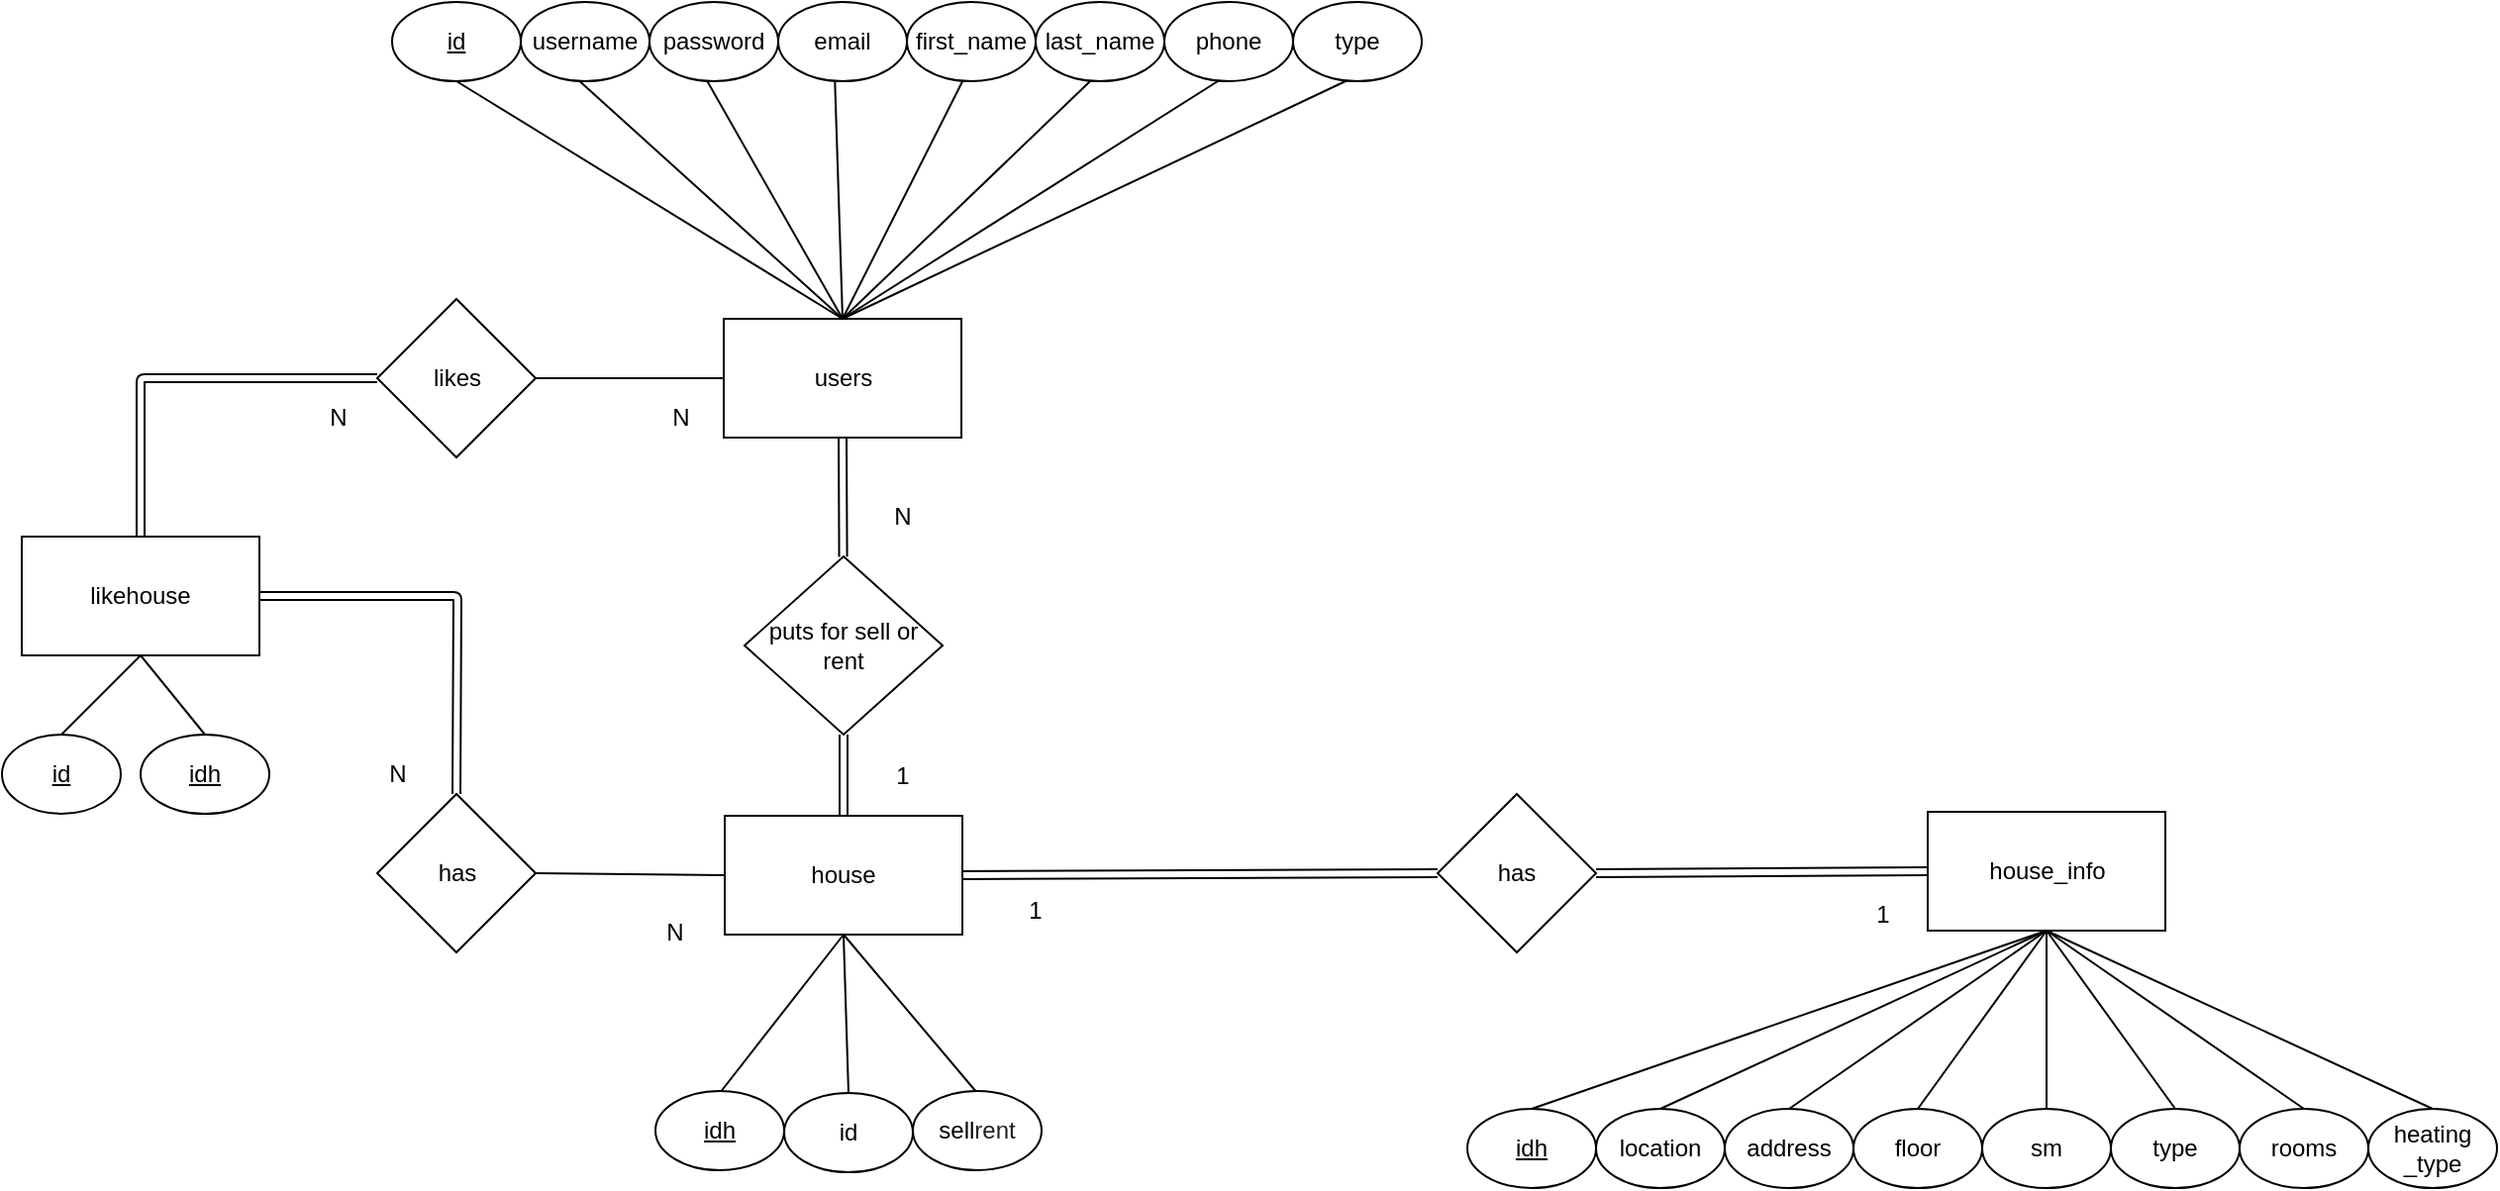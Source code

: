 <mxfile version="12.1.3" pages="1"><diagram id="Fq5CSVlMy0j9yJiNqs-L" name="Page-1"><mxGraphModel dx="2483" dy="707" grid="1" gridSize="10" guides="1" tooltips="1" connect="1" arrows="1" fold="1" page="1" pageScale="1" pageWidth="827" pageHeight="1169" math="0" shadow="0"><root><mxCell id="0"/><mxCell id="1" parent="0"/><mxCell id="fcHX3YLDzdFkeANwsB-M-1" value="users" style="rounded=0;whiteSpace=wrap;html=1;" vertex="1" parent="1"><mxGeometry x="94.5" y="230" width="120" height="60" as="geometry"/></mxCell><mxCell id="fcHX3YLDzdFkeANwsB-M-2" value="house" style="rounded=0;whiteSpace=wrap;html=1;" vertex="1" parent="1"><mxGeometry x="95" y="481" width="120" height="60" as="geometry"/></mxCell><mxCell id="fcHX3YLDzdFkeANwsB-M-3" value="likehouse" style="rounded=0;whiteSpace=wrap;html=1;" vertex="1" parent="1"><mxGeometry x="-260" y="340" width="120" height="60" as="geometry"/></mxCell><mxCell id="fcHX3YLDzdFkeANwsB-M-4" value="" style="endArrow=none;html=1;entryX=0.5;entryY=0;entryDx=0;entryDy=0;exitX=0.5;exitY=1;exitDx=0;exitDy=0;" edge="1" parent="1" source="fcHX3YLDzdFkeANwsB-M-5" target="fcHX3YLDzdFkeANwsB-M-1"><mxGeometry width="50" height="50" relative="1" as="geometry"><mxPoint x="47" y="120" as="sourcePoint"/><mxPoint x="77" y="540" as="targetPoint"/></mxGeometry></mxCell><mxCell id="fcHX3YLDzdFkeANwsB-M-5" value="&lt;u&gt;id&lt;/u&gt;" style="ellipse;whiteSpace=wrap;html=1;" vertex="1" parent="1"><mxGeometry x="-73" y="70" width="65" height="40" as="geometry"/></mxCell><mxCell id="fcHX3YLDzdFkeANwsB-M-7" value="" style="endArrow=none;html=1;entryX=0.5;entryY=0;entryDx=0;entryDy=0;exitX=0.44;exitY=0.975;exitDx=0;exitDy=0;exitPerimeter=0;" edge="1" parent="1" source="fcHX3YLDzdFkeANwsB-M-8" target="fcHX3YLDzdFkeANwsB-M-1"><mxGeometry width="50" height="50" relative="1" as="geometry"><mxPoint x="147" y="120.0" as="sourcePoint"/><mxPoint x="207" y="210" as="targetPoint"/></mxGeometry></mxCell><mxCell id="fcHX3YLDzdFkeANwsB-M-8" value="username" style="ellipse;whiteSpace=wrap;html=1;" vertex="1" parent="1"><mxGeometry x="-8" y="70" width="65" height="40" as="geometry"/></mxCell><mxCell id="fcHX3YLDzdFkeANwsB-M-9" value="" style="endArrow=none;html=1;exitX=0.44;exitY=0.975;exitDx=0;exitDy=0;exitPerimeter=0;entryX=0.5;entryY=0;entryDx=0;entryDy=0;" edge="1" parent="1" source="fcHX3YLDzdFkeANwsB-M-10" target="fcHX3YLDzdFkeANwsB-M-1"><mxGeometry width="50" height="50" relative="1" as="geometry"><mxPoint x="227" y="120.0" as="sourcePoint"/><mxPoint x="167" y="230" as="targetPoint"/></mxGeometry></mxCell><mxCell id="fcHX3YLDzdFkeANwsB-M-10" value="password" style="ellipse;whiteSpace=wrap;html=1;" vertex="1" parent="1"><mxGeometry x="57" y="70" width="65" height="40" as="geometry"/></mxCell><mxCell id="fcHX3YLDzdFkeANwsB-M-12" value="" style="endArrow=none;html=1;exitX=0.44;exitY=0.975;exitDx=0;exitDy=0;exitPerimeter=0;entryX=0.5;entryY=0;entryDx=0;entryDy=0;" edge="1" parent="1" source="fcHX3YLDzdFkeANwsB-M-13" target="fcHX3YLDzdFkeANwsB-M-1"><mxGeometry width="50" height="50" relative="1" as="geometry"><mxPoint x="307" y="120.0" as="sourcePoint"/><mxPoint x="187" y="210" as="targetPoint"/></mxGeometry></mxCell><mxCell id="fcHX3YLDzdFkeANwsB-M-13" value="email" style="ellipse;whiteSpace=wrap;html=1;" vertex="1" parent="1"><mxGeometry x="122" y="70" width="65" height="40" as="geometry"/></mxCell><mxCell id="fcHX3YLDzdFkeANwsB-M-14" value="" style="endArrow=none;html=1;exitX=0.44;exitY=0.975;exitDx=0;exitDy=0;exitPerimeter=0;entryX=0.5;entryY=0;entryDx=0;entryDy=0;" edge="1" parent="1" source="fcHX3YLDzdFkeANwsB-M-15" target="fcHX3YLDzdFkeANwsB-M-1"><mxGeometry width="50" height="50" relative="1" as="geometry"><mxPoint x="362" y="120.0" as="sourcePoint"/><mxPoint x="162" y="210" as="targetPoint"/></mxGeometry></mxCell><mxCell id="fcHX3YLDzdFkeANwsB-M-15" value="first_name" style="ellipse;whiteSpace=wrap;html=1;" vertex="1" parent="1"><mxGeometry x="187" y="70" width="65" height="40" as="geometry"/></mxCell><mxCell id="fcHX3YLDzdFkeANwsB-M-16" value="" style="endArrow=none;html=1;exitX=0.44;exitY=0.975;exitDx=0;exitDy=0;exitPerimeter=0;entryX=0.5;entryY=0;entryDx=0;entryDy=0;" edge="1" parent="1" source="fcHX3YLDzdFkeANwsB-M-17" target="fcHX3YLDzdFkeANwsB-M-1"><mxGeometry width="50" height="50" relative="1" as="geometry"><mxPoint x="422" y="130.0" as="sourcePoint"/><mxPoint x="107" y="210" as="targetPoint"/></mxGeometry></mxCell><mxCell id="fcHX3YLDzdFkeANwsB-M-17" value="last_name" style="ellipse;whiteSpace=wrap;html=1;" vertex="1" parent="1"><mxGeometry x="252" y="70" width="65" height="40" as="geometry"/></mxCell><mxCell id="fcHX3YLDzdFkeANwsB-M-20" value="" style="endArrow=none;html=1;exitX=0.44;exitY=0.975;exitDx=0;exitDy=0;exitPerimeter=0;entryX=0.5;entryY=0;entryDx=0;entryDy=0;" edge="1" parent="1" source="fcHX3YLDzdFkeANwsB-M-21" target="fcHX3YLDzdFkeANwsB-M-1"><mxGeometry width="50" height="50" relative="1" as="geometry"><mxPoint x="482" y="130.0" as="sourcePoint"/><mxPoint x="227" y="220" as="targetPoint"/></mxGeometry></mxCell><mxCell id="fcHX3YLDzdFkeANwsB-M-21" value="phone" style="ellipse;whiteSpace=wrap;html=1;" vertex="1" parent="1"><mxGeometry x="317" y="70" width="65" height="40" as="geometry"/></mxCell><mxCell id="fcHX3YLDzdFkeANwsB-M-22" value="" style="endArrow=none;html=1;exitX=0.5;exitY=0;exitDx=0;exitDy=0;entryX=0.5;entryY=1;entryDx=0;entryDy=0;" edge="1" parent="1" target="fcHX3YLDzdFkeANwsB-M-2"><mxGeometry width="50" height="50" relative="1" as="geometry"><mxPoint x="92.5" y="621" as="sourcePoint"/><mxPoint x="175" y="566" as="targetPoint"/></mxGeometry></mxCell><mxCell id="fcHX3YLDzdFkeANwsB-M-23" value="&lt;u&gt;idh&lt;/u&gt;" style="ellipse;whiteSpace=wrap;html=1;" vertex="1" parent="1"><mxGeometry x="60" y="620" width="65" height="40" as="geometry"/></mxCell><mxCell id="fcHX3YLDzdFkeANwsB-M-30" value="" style="endArrow=none;html=1;exitX=0.5;exitY=0;exitDx=0;exitDy=0;entryX=0.5;entryY=1;entryDx=0;entryDy=0;" edge="1" parent="1" source="fcHX3YLDzdFkeANwsB-M-31" target="fcHX3YLDzdFkeANwsB-M-2"><mxGeometry width="50" height="50" relative="1" as="geometry"><mxPoint x="155" y="406.0" as="sourcePoint"/><mxPoint x="115" y="566" as="targetPoint"/></mxGeometry></mxCell><mxCell id="fcHX3YLDzdFkeANwsB-M-31" value="id" style="ellipse;whiteSpace=wrap;html=1;" vertex="1" parent="1"><mxGeometry x="125" y="621" width="65" height="40" as="geometry"/></mxCell><mxCell id="fcHX3YLDzdFkeANwsB-M-34" value="" style="endArrow=none;html=1;exitX=0.5;exitY=0;exitDx=0;exitDy=0;entryX=0.5;entryY=1;entryDx=0;entryDy=0;" edge="1" parent="1" target="fcHX3YLDzdFkeANwsB-M-2"><mxGeometry width="50" height="50" relative="1" as="geometry"><mxPoint x="222.5" y="621" as="sourcePoint"/><mxPoint x="235" y="556" as="targetPoint"/></mxGeometry></mxCell><mxCell id="fcHX3YLDzdFkeANwsB-M-35" value="sell&lt;span style=&quot;color: rgb(32 , 33 , 36) ; font-family: &amp;#34;google sans&amp;#34; , &amp;#34;arial&amp;#34; , sans-serif ; text-align: left ; white-space: pre-wrap&quot;&gt;rent&lt;/span&gt;" style="ellipse;whiteSpace=wrap;html=1;" vertex="1" parent="1"><mxGeometry x="190" y="620" width="65" height="40" as="geometry"/></mxCell><mxCell id="fcHX3YLDzdFkeANwsB-M-41" value="house_info" style="rounded=0;whiteSpace=wrap;html=1;" vertex="1" parent="1"><mxGeometry x="702.5" y="479" width="120" height="60" as="geometry"/></mxCell><mxCell id="fcHX3YLDzdFkeANwsB-M-42" value="" style="endArrow=none;html=1;exitX=0.5;exitY=0;exitDx=0;exitDy=0;entryX=0.5;entryY=1;entryDx=0;entryDy=0;" edge="1" parent="1" source="fcHX3YLDzdFkeANwsB-M-43" target="fcHX3YLDzdFkeANwsB-M-41"><mxGeometry width="50" height="50" relative="1" as="geometry"><mxPoint x="490" y="410" as="sourcePoint"/><mxPoint x="610" y="570" as="targetPoint"/></mxGeometry></mxCell><mxCell id="fcHX3YLDzdFkeANwsB-M-43" value="&lt;u&gt;idh&lt;/u&gt;" style="ellipse;whiteSpace=wrap;html=1;" vertex="1" parent="1"><mxGeometry x="470" y="629" width="65" height="40" as="geometry"/></mxCell><mxCell id="fcHX3YLDzdFkeANwsB-M-44" value="" style="endArrow=none;html=1;exitX=0.5;exitY=0;exitDx=0;exitDy=0;entryX=0.5;entryY=1;entryDx=0;entryDy=0;" edge="1" parent="1" source="fcHX3YLDzdFkeANwsB-M-45" target="fcHX3YLDzdFkeANwsB-M-41"><mxGeometry width="50" height="50" relative="1" as="geometry"><mxPoint x="590" y="410.0" as="sourcePoint"/><mxPoint x="610" y="570" as="targetPoint"/></mxGeometry></mxCell><mxCell id="fcHX3YLDzdFkeANwsB-M-45" value="address" style="ellipse;whiteSpace=wrap;html=1;" vertex="1" parent="1"><mxGeometry x="600" y="629" width="65" height="40" as="geometry"/></mxCell><mxCell id="fcHX3YLDzdFkeANwsB-M-46" value="" style="endArrow=none;html=1;exitX=0.5;exitY=0;exitDx=0;exitDy=0;entryX=0.5;entryY=1;entryDx=0;entryDy=0;" edge="1" parent="1" source="fcHX3YLDzdFkeANwsB-M-47" target="fcHX3YLDzdFkeANwsB-M-41"><mxGeometry width="50" height="50" relative="1" as="geometry"><mxPoint x="650" y="410.0" as="sourcePoint"/><mxPoint x="600" y="560" as="targetPoint"/></mxGeometry></mxCell><mxCell id="fcHX3YLDzdFkeANwsB-M-47" value="location" style="ellipse;whiteSpace=wrap;html=1;" vertex="1" parent="1"><mxGeometry x="535" y="629" width="65" height="40" as="geometry"/></mxCell><mxCell id="fcHX3YLDzdFkeANwsB-M-52" value="" style="endArrow=none;html=1;exitX=0.5;exitY=0;exitDx=0;exitDy=0;entryX=0.5;entryY=1;entryDx=0;entryDy=0;" edge="1" parent="1" source="fcHX3YLDzdFkeANwsB-M-53" target="fcHX3YLDzdFkeANwsB-M-41"><mxGeometry width="50" height="50" relative="1" as="geometry"><mxPoint x="660" y="420.0" as="sourcePoint"/><mxPoint x="620" y="560" as="targetPoint"/></mxGeometry></mxCell><mxCell id="fcHX3YLDzdFkeANwsB-M-53" value="floor" style="ellipse;whiteSpace=wrap;html=1;" vertex="1" parent="1"><mxGeometry x="665" y="629" width="65" height="40" as="geometry"/></mxCell><mxCell id="fcHX3YLDzdFkeANwsB-M-54" value="" style="endArrow=none;html=1;exitX=0.5;exitY=0;exitDx=0;exitDy=0;entryX=0.5;entryY=1;entryDx=0;entryDy=0;" edge="1" parent="1" source="fcHX3YLDzdFkeANwsB-M-55" target="fcHX3YLDzdFkeANwsB-M-3"><mxGeometry width="50" height="50" relative="1" as="geometry"><mxPoint x="-325" y="350" as="sourcePoint"/><mxPoint x="-205" y="490" as="targetPoint"/></mxGeometry></mxCell><mxCell id="fcHX3YLDzdFkeANwsB-M-55" value="&lt;u&gt;id&lt;/u&gt;" style="ellipse;whiteSpace=wrap;html=1;" vertex="1" parent="1"><mxGeometry x="-270" y="440" width="60" height="40" as="geometry"/></mxCell><mxCell id="fcHX3YLDzdFkeANwsB-M-58" value="" style="endArrow=none;html=1;exitX=0.5;exitY=0;exitDx=0;exitDy=0;entryX=0.5;entryY=1;entryDx=0;entryDy=0;" edge="1" parent="1" source="fcHX3YLDzdFkeANwsB-M-59" target="fcHX3YLDzdFkeANwsB-M-3"><mxGeometry width="50" height="50" relative="1" as="geometry"><mxPoint x="-135" y="315.0" as="sourcePoint"/><mxPoint x="-185" y="491" as="targetPoint"/></mxGeometry></mxCell><mxCell id="fcHX3YLDzdFkeANwsB-M-59" value="idh" style="ellipse;whiteSpace=wrap;html=1;fontStyle=4" vertex="1" parent="1"><mxGeometry x="-200" y="440" width="65" height="40" as="geometry"/></mxCell><mxCell id="fcHX3YLDzdFkeANwsB-M-60" value="" style="endArrow=none;html=1;exitX=0.44;exitY=0.975;exitDx=0;exitDy=0;exitPerimeter=0;entryX=0.5;entryY=0;entryDx=0;entryDy=0;" edge="1" parent="1" source="fcHX3YLDzdFkeANwsB-M-61" target="fcHX3YLDzdFkeANwsB-M-1"><mxGeometry width="50" height="50" relative="1" as="geometry"><mxPoint x="542" y="130.0" as="sourcePoint"/><mxPoint x="237" y="230" as="targetPoint"/></mxGeometry></mxCell><mxCell id="fcHX3YLDzdFkeANwsB-M-61" value="type" style="ellipse;whiteSpace=wrap;html=1;" vertex="1" parent="1"><mxGeometry x="382" y="70" width="65" height="40" as="geometry"/></mxCell><mxCell id="fcHX3YLDzdFkeANwsB-M-62" value="puts for sell or rent" style="rhombus;whiteSpace=wrap;html=1;" vertex="1" parent="1"><mxGeometry x="105" y="350" width="100" height="90" as="geometry"/></mxCell><mxCell id="fcHX3YLDzdFkeANwsB-M-63" value="" style="endArrow=none;html=1;exitX=0.5;exitY=0;exitDx=0;exitDy=0;entryX=0.5;entryY=1;entryDx=0;entryDy=0;" edge="1" parent="1" source="fcHX3YLDzdFkeANwsB-M-64" target="fcHX3YLDzdFkeANwsB-M-41"><mxGeometry width="50" height="50" relative="1" as="geometry"><mxPoint x="720" y="420.0" as="sourcePoint"/><mxPoint x="680" y="550" as="targetPoint"/></mxGeometry></mxCell><mxCell id="fcHX3YLDzdFkeANwsB-M-64" value="sm" style="ellipse;whiteSpace=wrap;html=1;" vertex="1" parent="1"><mxGeometry x="730" y="629" width="65" height="40" as="geometry"/></mxCell><mxCell id="fcHX3YLDzdFkeANwsB-M-65" value="" style="endArrow=none;html=1;exitX=0.5;exitY=0;exitDx=0;exitDy=0;entryX=0.5;entryY=1;entryDx=0;entryDy=0;" edge="1" parent="1" source="fcHX3YLDzdFkeANwsB-M-66" target="fcHX3YLDzdFkeANwsB-M-41"><mxGeometry width="50" height="50" relative="1" as="geometry"><mxPoint x="885" y="700.0" as="sourcePoint"/><mxPoint x="680" y="540" as="targetPoint"/></mxGeometry></mxCell><mxCell id="fcHX3YLDzdFkeANwsB-M-66" value="type" style="ellipse;whiteSpace=wrap;html=1;" vertex="1" parent="1"><mxGeometry x="795" y="629" width="65" height="40" as="geometry"/></mxCell><mxCell id="fcHX3YLDzdFkeANwsB-M-68" value="has" style="rhombus;whiteSpace=wrap;html=1;" vertex="1" parent="1"><mxGeometry x="455" y="470" width="80" height="80" as="geometry"/></mxCell><mxCell id="fcHX3YLDzdFkeANwsB-M-69" value="" style="endArrow=none;html=1;exitX=0.5;exitY=0;exitDx=0;exitDy=0;entryX=0.5;entryY=1;entryDx=0;entryDy=0;" edge="1" parent="1" source="fcHX3YLDzdFkeANwsB-M-70" target="fcHX3YLDzdFkeANwsB-M-41"><mxGeometry width="50" height="50" relative="1" as="geometry"><mxPoint x="945" y="700.0" as="sourcePoint"/><mxPoint x="680" y="540" as="targetPoint"/></mxGeometry></mxCell><mxCell id="fcHX3YLDzdFkeANwsB-M-70" value="rooms" style="ellipse;whiteSpace=wrap;html=1;" vertex="1" parent="1"><mxGeometry x="860" y="629" width="65" height="40" as="geometry"/></mxCell><mxCell id="fcHX3YLDzdFkeANwsB-M-71" value="" style="endArrow=none;html=1;exitX=0.5;exitY=0;exitDx=0;exitDy=0;entryX=0.5;entryY=1;entryDx=0;entryDy=0;" edge="1" parent="1" source="fcHX3YLDzdFkeANwsB-M-72" target="fcHX3YLDzdFkeANwsB-M-41"><mxGeometry width="50" height="50" relative="1" as="geometry"><mxPoint x="1005" y="700.0" as="sourcePoint"/><mxPoint x="680" y="540" as="targetPoint"/></mxGeometry></mxCell><mxCell id="fcHX3YLDzdFkeANwsB-M-72" value="heating _type" style="ellipse;whiteSpace=wrap;html=1;" vertex="1" parent="1"><mxGeometry x="925" y="629" width="65" height="40" as="geometry"/></mxCell><mxCell id="fcHX3YLDzdFkeANwsB-M-78" value="likes" style="rhombus;whiteSpace=wrap;html=1;" vertex="1" parent="1"><mxGeometry x="-80.5" y="220" width="80" height="80" as="geometry"/></mxCell><mxCell id="fcHX3YLDzdFkeANwsB-M-79" value="has" style="rhombus;whiteSpace=wrap;html=1;" vertex="1" parent="1"><mxGeometry x="-80.5" y="470" width="80" height="80" as="geometry"/></mxCell><mxCell id="fcHX3YLDzdFkeANwsB-M-84" value="" style="shape=link;html=1;entryX=0;entryY=0.5;entryDx=0;entryDy=0;exitX=0.5;exitY=0;exitDx=0;exitDy=0;" edge="1" parent="1" source="fcHX3YLDzdFkeANwsB-M-3" target="fcHX3YLDzdFkeANwsB-M-78"><mxGeometry width="50" height="50" relative="1" as="geometry"><mxPoint x="-290" y="340" as="sourcePoint"/><mxPoint x="-240" y="290" as="targetPoint"/><Array as="points"><mxPoint x="-200" y="260"/></Array></mxGeometry></mxCell><mxCell id="fcHX3YLDzdFkeANwsB-M-86" value="" style="shape=link;html=1;entryX=0.5;entryY=1;entryDx=0;entryDy=0;" edge="1" parent="1" source="fcHX3YLDzdFkeANwsB-M-62" target="fcHX3YLDzdFkeANwsB-M-1"><mxGeometry width="50" height="50" relative="1" as="geometry"><mxPoint x="-170" y="740" as="sourcePoint"/><mxPoint x="-120" y="690" as="targetPoint"/></mxGeometry></mxCell><mxCell id="fcHX3YLDzdFkeANwsB-M-87" value="" style="shape=link;html=1;entryX=0.5;entryY=1;entryDx=0;entryDy=0;exitX=0.5;exitY=0;exitDx=0;exitDy=0;" edge="1" parent="1" source="fcHX3YLDzdFkeANwsB-M-2" target="fcHX3YLDzdFkeANwsB-M-62"><mxGeometry width="50" height="50" relative="1" as="geometry"><mxPoint x="-170" y="740" as="sourcePoint"/><mxPoint x="-120" y="690" as="targetPoint"/></mxGeometry></mxCell><mxCell id="fcHX3YLDzdFkeANwsB-M-88" value="" style="shape=link;html=1;entryX=0.5;entryY=0;entryDx=0;entryDy=0;exitX=1;exitY=0.5;exitDx=0;exitDy=0;" edge="1" parent="1" source="fcHX3YLDzdFkeANwsB-M-3" target="fcHX3YLDzdFkeANwsB-M-79"><mxGeometry width="50" height="50" relative="1" as="geometry"><mxPoint x="-90" y="370" as="sourcePoint"/><mxPoint x="-220" y="690" as="targetPoint"/><Array as="points"><mxPoint x="-40" y="370"/></Array></mxGeometry></mxCell><mxCell id="fcHX3YLDzdFkeANwsB-M-89" value="N" style="text;html=1;strokeColor=none;fillColor=none;align=center;verticalAlign=middle;whiteSpace=wrap;rounded=0;" vertex="1" parent="1"><mxGeometry x="-120" y="270" width="40" height="20" as="geometry"/></mxCell><mxCell id="fcHX3YLDzdFkeANwsB-M-90" value="N" style="text;html=1;strokeColor=none;fillColor=none;align=center;verticalAlign=middle;whiteSpace=wrap;rounded=0;" vertex="1" parent="1"><mxGeometry x="52.5" y="270" width="40" height="20" as="geometry"/></mxCell><mxCell id="fcHX3YLDzdFkeANwsB-M-91" value="" style="endArrow=none;html=1;exitX=1;exitY=0.5;exitDx=0;exitDy=0;" edge="1" parent="1" source="fcHX3YLDzdFkeANwsB-M-78"><mxGeometry width="50" height="50" relative="1" as="geometry"><mxPoint x="44.5" y="310" as="sourcePoint"/><mxPoint x="94.5" y="260" as="targetPoint"/></mxGeometry></mxCell><mxCell id="fcHX3YLDzdFkeANwsB-M-92" value="N" style="text;html=1;strokeColor=none;fillColor=none;align=center;verticalAlign=middle;whiteSpace=wrap;rounded=0;" vertex="1" parent="1"><mxGeometry x="-90" y="450" width="40" height="20" as="geometry"/></mxCell><mxCell id="fcHX3YLDzdFkeANwsB-M-93" value="N" style="text;html=1;strokeColor=none;fillColor=none;align=center;verticalAlign=middle;whiteSpace=wrap;rounded=0;" vertex="1" parent="1"><mxGeometry x="49.5" y="530" width="40" height="20" as="geometry"/></mxCell><mxCell id="fcHX3YLDzdFkeANwsB-M-94" value="" style="endArrow=none;html=1;entryX=0;entryY=0.5;entryDx=0;entryDy=0;exitX=1;exitY=0.5;exitDx=0;exitDy=0;" edge="1" parent="1" source="fcHX3YLDzdFkeANwsB-M-79" target="fcHX3YLDzdFkeANwsB-M-2"><mxGeometry width="50" height="50" relative="1" as="geometry"><mxPoint x="-270" y="740" as="sourcePoint"/><mxPoint x="-220" y="690" as="targetPoint"/></mxGeometry></mxCell><mxCell id="fcHX3YLDzdFkeANwsB-M-95" value="N" style="text;html=1;strokeColor=none;fillColor=none;align=center;verticalAlign=middle;whiteSpace=wrap;rounded=0;" vertex="1" parent="1"><mxGeometry x="165" y="320" width="40" height="20" as="geometry"/></mxCell><mxCell id="fcHX3YLDzdFkeANwsB-M-96" value="1" style="text;html=1;strokeColor=none;fillColor=none;align=center;verticalAlign=middle;whiteSpace=wrap;rounded=0;" vertex="1" parent="1"><mxGeometry x="165" y="450.5" width="40" height="20" as="geometry"/></mxCell><mxCell id="fcHX3YLDzdFkeANwsB-M-98" value="" style="shape=link;html=1;entryX=1;entryY=0.5;entryDx=0;entryDy=0;exitX=0;exitY=0.5;exitDx=0;exitDy=0;" edge="1" parent="1" source="fcHX3YLDzdFkeANwsB-M-68" target="fcHX3YLDzdFkeANwsB-M-2"><mxGeometry width="50" height="50" relative="1" as="geometry"><mxPoint x="-270" y="740" as="sourcePoint"/><mxPoint x="-220" y="690" as="targetPoint"/></mxGeometry></mxCell><mxCell id="fcHX3YLDzdFkeANwsB-M-99" value="" style="shape=link;html=1;entryX=1;entryY=0.5;entryDx=0;entryDy=0;exitX=0;exitY=0.5;exitDx=0;exitDy=0;" edge="1" parent="1" source="fcHX3YLDzdFkeANwsB-M-41" target="fcHX3YLDzdFkeANwsB-M-68"><mxGeometry width="50" height="50" relative="1" as="geometry"><mxPoint x="690" y="510" as="sourcePoint"/><mxPoint x="560" y="510" as="targetPoint"/></mxGeometry></mxCell><mxCell id="fcHX3YLDzdFkeANwsB-M-100" value="1" style="text;html=1;strokeColor=none;fillColor=none;align=center;verticalAlign=middle;whiteSpace=wrap;rounded=0;" vertex="1" parent="1"><mxGeometry x="232" y="519" width="40" height="20" as="geometry"/></mxCell><mxCell id="fcHX3YLDzdFkeANwsB-M-101" value="1" style="text;html=1;strokeColor=none;fillColor=none;align=center;verticalAlign=middle;whiteSpace=wrap;rounded=0;" vertex="1" parent="1"><mxGeometry x="660" y="521" width="40" height="20" as="geometry"/></mxCell></root></mxGraphModel></diagram></mxfile>